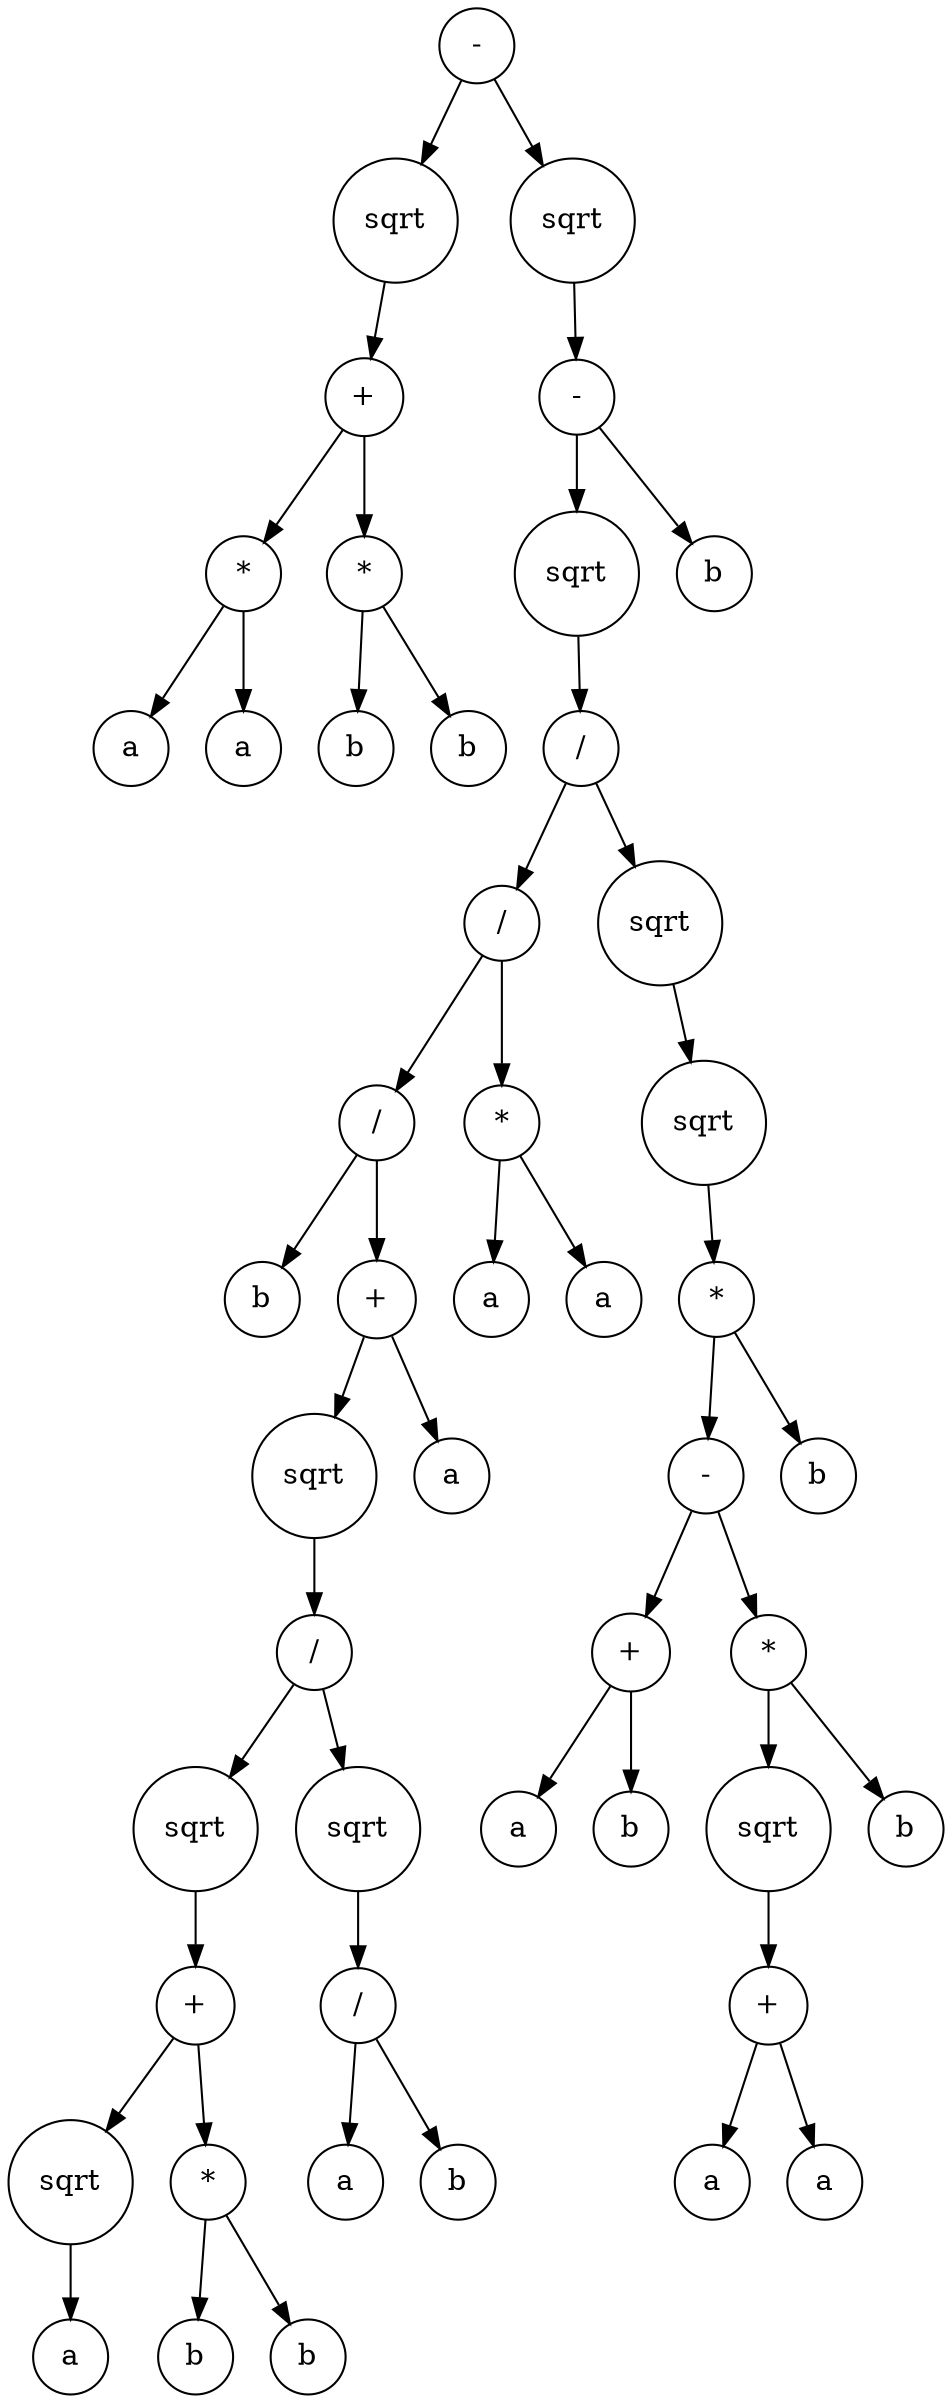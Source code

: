 digraph g {
graph [ordering=out];
node [shape=circle];
n[label = "-"];
n0[label = "sqrt"];
n00[label = "+"];
n000[label = "*"];
n0000[label = "a"];
n000 -> n0000;
n0001[label = "a"];
n000 -> n0001;
n00 -> n000;
n001[label = "*"];
n0010[label = "b"];
n001 -> n0010;
n0011[label = "b"];
n001 -> n0011;
n00 -> n001;
n0 -> n00;
n -> n0;
n1[label = "sqrt"];
n10[label = "-"];
n100[label = "sqrt"];
n1000[label = "/"];
n10000[label = "/"];
n100000[label = "/"];
n1000000[label = "b"];
n100000 -> n1000000;
n1000001[label = "+"];
n10000010[label = "sqrt"];
n100000100[label = "/"];
n1000001000[label = "sqrt"];
n10000010000[label = "+"];
n100000100000[label = "sqrt"];
n1000001000000[label = "a"];
n100000100000 -> n1000001000000;
n10000010000 -> n100000100000;
n100000100001[label = "*"];
n1000001000010[label = "b"];
n100000100001 -> n1000001000010;
n1000001000011[label = "b"];
n100000100001 -> n1000001000011;
n10000010000 -> n100000100001;
n1000001000 -> n10000010000;
n100000100 -> n1000001000;
n1000001001[label = "sqrt"];
n10000010010[label = "/"];
n100000100100[label = "a"];
n10000010010 -> n100000100100;
n100000100101[label = "b"];
n10000010010 -> n100000100101;
n1000001001 -> n10000010010;
n100000100 -> n1000001001;
n10000010 -> n100000100;
n1000001 -> n10000010;
n10000011[label = "a"];
n1000001 -> n10000011;
n100000 -> n1000001;
n10000 -> n100000;
n100001[label = "*"];
n1000010[label = "a"];
n100001 -> n1000010;
n1000011[label = "a"];
n100001 -> n1000011;
n10000 -> n100001;
n1000 -> n10000;
n10001[label = "sqrt"];
n100010[label = "sqrt"];
n1000100[label = "*"];
n10001000[label = "-"];
n100010000[label = "+"];
n1000100000[label = "a"];
n100010000 -> n1000100000;
n1000100001[label = "b"];
n100010000 -> n1000100001;
n10001000 -> n100010000;
n100010001[label = "*"];
n1000100010[label = "sqrt"];
n10001000100[label = "+"];
n100010001000[label = "a"];
n10001000100 -> n100010001000;
n100010001001[label = "a"];
n10001000100 -> n100010001001;
n1000100010 -> n10001000100;
n100010001 -> n1000100010;
n1000100011[label = "b"];
n100010001 -> n1000100011;
n10001000 -> n100010001;
n1000100 -> n10001000;
n10001001[label = "b"];
n1000100 -> n10001001;
n100010 -> n1000100;
n10001 -> n100010;
n1000 -> n10001;
n100 -> n1000;
n10 -> n100;
n101[label = "b"];
n10 -> n101;
n1 -> n10;
n -> n1;
}
